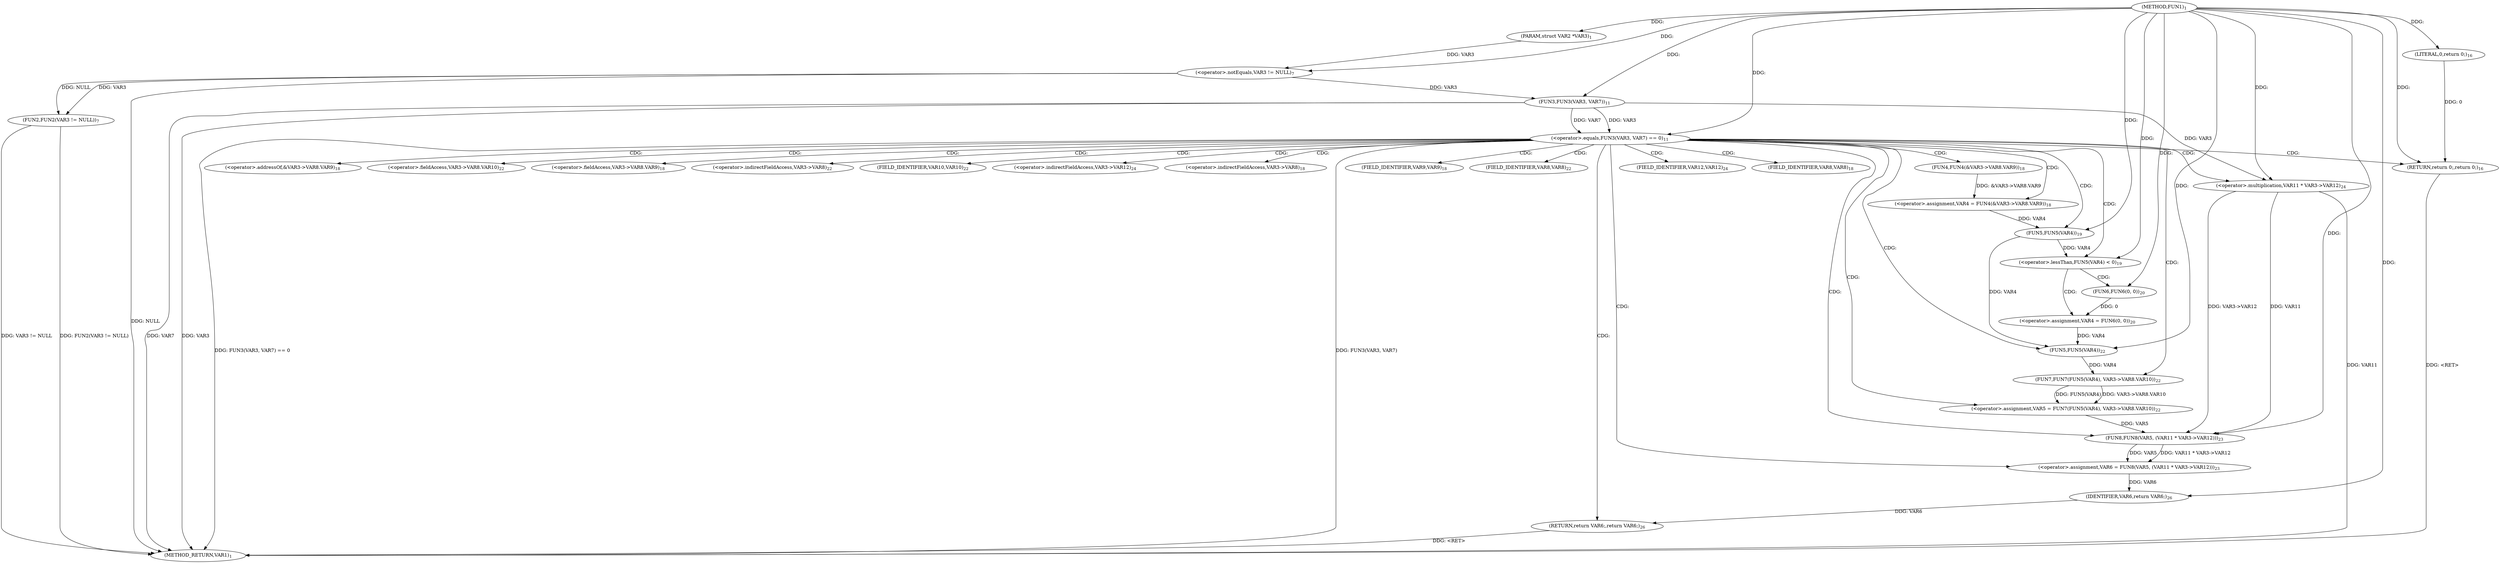 digraph "FUN1" {  
"8" [label = <(METHOD,FUN1)<SUB>1</SUB>> ]
"68" [label = <(METHOD_RETURN,VAR1)<SUB>1</SUB>> ]
"9" [label = <(PARAM,struct VAR2 *VAR3)<SUB>1</SUB>> ]
"14" [label = <(FUN2,FUN2(VAR3 != NULL))<SUB>7</SUB>> ]
"27" [label = <(&lt;operator&gt;.assignment,VAR4 = FUN4(&amp;VAR3-&gt;VAR8.VAR9))<SUB>18</SUB>> ]
"47" [label = <(&lt;operator&gt;.assignment,VAR5 = FUN7(FUN5(VAR4), VAR3-&gt;VAR8.VAR10))<SUB>22</SUB>> ]
"57" [label = <(&lt;operator&gt;.assignment,VAR6 = FUN8(VAR5,
			 (VAR11 * VAR3-&gt;VAR12)))<SUB>23</SUB>> ]
"66" [label = <(RETURN,return VAR6;,return VAR6;)<SUB>26</SUB>> ]
"19" [label = <(&lt;operator&gt;.equals,FUN3(VAR3, VAR7) == 0)<SUB>11</SUB>> ]
"37" [label = <(&lt;operator&gt;.lessThan,FUN5(VAR4) &lt; 0)<SUB>19</SUB>> ]
"67" [label = <(IDENTIFIER,VAR6,return VAR6;)<SUB>26</SUB>> ]
"15" [label = <(&lt;operator&gt;.notEquals,VAR3 != NULL)<SUB>7</SUB>> ]
"25" [label = <(RETURN,return 0;,return 0;)<SUB>16</SUB>> ]
"29" [label = <(FUN4,FUN4(&amp;VAR3-&gt;VAR8.VAR9))<SUB>18</SUB>> ]
"42" [label = <(&lt;operator&gt;.assignment,VAR4 = FUN6(0, 0))<SUB>20</SUB>> ]
"49" [label = <(FUN7,FUN7(FUN5(VAR4), VAR3-&gt;VAR8.VAR10))<SUB>22</SUB>> ]
"59" [label = <(FUN8,FUN8(VAR5,
			 (VAR11 * VAR3-&gt;VAR12)))<SUB>23</SUB>> ]
"20" [label = <(FUN3,FUN3(VAR3, VAR7))<SUB>11</SUB>> ]
"26" [label = <(LITERAL,0,return 0;)<SUB>16</SUB>> ]
"38" [label = <(FUN5,FUN5(VAR4))<SUB>19</SUB>> ]
"50" [label = <(FUN5,FUN5(VAR4))<SUB>22</SUB>> ]
"61" [label = <(&lt;operator&gt;.multiplication,VAR11 * VAR3-&gt;VAR12)<SUB>24</SUB>> ]
"44" [label = <(FUN6,FUN6(0, 0))<SUB>20</SUB>> ]
"30" [label = <(&lt;operator&gt;.addressOf,&amp;VAR3-&gt;VAR8.VAR9)<SUB>18</SUB>> ]
"52" [label = <(&lt;operator&gt;.fieldAccess,VAR3-&gt;VAR8.VAR10)<SUB>22</SUB>> ]
"31" [label = <(&lt;operator&gt;.fieldAccess,VAR3-&gt;VAR8.VAR9)<SUB>18</SUB>> ]
"53" [label = <(&lt;operator&gt;.indirectFieldAccess,VAR3-&gt;VAR8)<SUB>22</SUB>> ]
"56" [label = <(FIELD_IDENTIFIER,VAR10,VAR10)<SUB>22</SUB>> ]
"63" [label = <(&lt;operator&gt;.indirectFieldAccess,VAR3-&gt;VAR12)<SUB>24</SUB>> ]
"32" [label = <(&lt;operator&gt;.indirectFieldAccess,VAR3-&gt;VAR8)<SUB>18</SUB>> ]
"35" [label = <(FIELD_IDENTIFIER,VAR9,VAR9)<SUB>18</SUB>> ]
"55" [label = <(FIELD_IDENTIFIER,VAR8,VAR8)<SUB>22</SUB>> ]
"65" [label = <(FIELD_IDENTIFIER,VAR12,VAR12)<SUB>24</SUB>> ]
"34" [label = <(FIELD_IDENTIFIER,VAR8,VAR8)<SUB>18</SUB>> ]
  "25" -> "68"  [ label = "DDG: &lt;RET&gt;"] 
  "66" -> "68"  [ label = "DDG: &lt;RET&gt;"] 
  "14" -> "68"  [ label = "DDG: VAR3 != NULL"] 
  "14" -> "68"  [ label = "DDG: FUN2(VAR3 != NULL)"] 
  "20" -> "68"  [ label = "DDG: VAR3"] 
  "19" -> "68"  [ label = "DDG: FUN3(VAR3, VAR7)"] 
  "19" -> "68"  [ label = "DDG: FUN3(VAR3, VAR7) == 0"] 
  "20" -> "68"  [ label = "DDG: VAR7"] 
  "15" -> "68"  [ label = "DDG: NULL"] 
  "61" -> "68"  [ label = "DDG: VAR11"] 
  "8" -> "9"  [ label = "DDG: "] 
  "29" -> "27"  [ label = "DDG: &amp;VAR3-&gt;VAR8.VAR9"] 
  "49" -> "47"  [ label = "DDG: FUN5(VAR4)"] 
  "49" -> "47"  [ label = "DDG: VAR3-&gt;VAR8.VAR10"] 
  "59" -> "57"  [ label = "DDG: VAR5"] 
  "59" -> "57"  [ label = "DDG: VAR11 * VAR3-&gt;VAR12"] 
  "67" -> "66"  [ label = "DDG: VAR6"] 
  "15" -> "14"  [ label = "DDG: VAR3"] 
  "15" -> "14"  [ label = "DDG: NULL"] 
  "57" -> "67"  [ label = "DDG: VAR6"] 
  "8" -> "67"  [ label = "DDG: "] 
  "9" -> "15"  [ label = "DDG: VAR3"] 
  "8" -> "15"  [ label = "DDG: "] 
  "20" -> "19"  [ label = "DDG: VAR3"] 
  "20" -> "19"  [ label = "DDG: VAR7"] 
  "8" -> "19"  [ label = "DDG: "] 
  "26" -> "25"  [ label = "DDG: 0"] 
  "8" -> "25"  [ label = "DDG: "] 
  "38" -> "37"  [ label = "DDG: VAR4"] 
  "8" -> "37"  [ label = "DDG: "] 
  "44" -> "42"  [ label = "DDG: 0"] 
  "50" -> "49"  [ label = "DDG: VAR4"] 
  "47" -> "59"  [ label = "DDG: VAR5"] 
  "8" -> "59"  [ label = "DDG: "] 
  "61" -> "59"  [ label = "DDG: VAR11"] 
  "61" -> "59"  [ label = "DDG: VAR3-&gt;VAR12"] 
  "15" -> "20"  [ label = "DDG: VAR3"] 
  "8" -> "20"  [ label = "DDG: "] 
  "8" -> "26"  [ label = "DDG: "] 
  "27" -> "38"  [ label = "DDG: VAR4"] 
  "8" -> "38"  [ label = "DDG: "] 
  "38" -> "50"  [ label = "DDG: VAR4"] 
  "42" -> "50"  [ label = "DDG: VAR4"] 
  "8" -> "50"  [ label = "DDG: "] 
  "8" -> "61"  [ label = "DDG: "] 
  "20" -> "61"  [ label = "DDG: VAR3"] 
  "8" -> "44"  [ label = "DDG: "] 
  "19" -> "47"  [ label = "CDG: "] 
  "19" -> "30"  [ label = "CDG: "] 
  "19" -> "34"  [ label = "CDG: "] 
  "19" -> "32"  [ label = "CDG: "] 
  "19" -> "49"  [ label = "CDG: "] 
  "19" -> "61"  [ label = "CDG: "] 
  "19" -> "57"  [ label = "CDG: "] 
  "19" -> "66"  [ label = "CDG: "] 
  "19" -> "52"  [ label = "CDG: "] 
  "19" -> "37"  [ label = "CDG: "] 
  "19" -> "53"  [ label = "CDG: "] 
  "19" -> "38"  [ label = "CDG: "] 
  "19" -> "25"  [ label = "CDG: "] 
  "19" -> "56"  [ label = "CDG: "] 
  "19" -> "27"  [ label = "CDG: "] 
  "19" -> "63"  [ label = "CDG: "] 
  "19" -> "29"  [ label = "CDG: "] 
  "19" -> "65"  [ label = "CDG: "] 
  "19" -> "50"  [ label = "CDG: "] 
  "19" -> "59"  [ label = "CDG: "] 
  "19" -> "35"  [ label = "CDG: "] 
  "19" -> "55"  [ label = "CDG: "] 
  "19" -> "31"  [ label = "CDG: "] 
  "37" -> "42"  [ label = "CDG: "] 
  "37" -> "44"  [ label = "CDG: "] 
}
